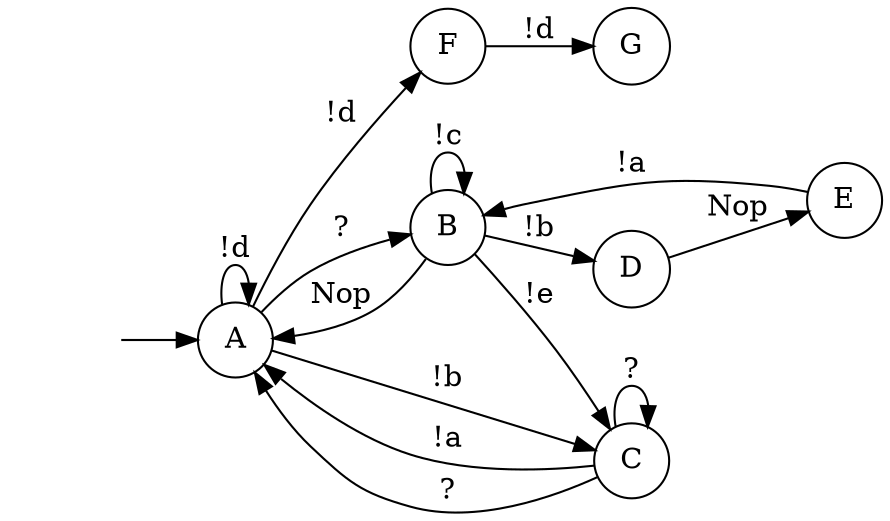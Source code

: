 digraph Automaton {
  rankdir = LR;
  A [shape=circle,label="A"];
  initial [shape=plaintext,label=""];
  initial -> A
  A -> C [label="!b"]
  A -> A [label="!d"]
  A -> F [label="!d"]
  A -> B [label="?"]
  B [shape=circle,label="B"];
  B -> D [label="!b"]
  B -> B [label="!c"]
  B -> C [label="!e"]
  B -> A [label="Nop"]
  C [shape=circle,label="C"];
  C -> A [label="!a"]
  C -> A [label="?"]
  C -> C [label="?"]
  D [shape=circle,label="D"];
  D -> E [label="Nop"]
  E [shape=circle,label="E"];
  E -> B [label="!a"]
  F [shape=circle,label="F"];
  F -> G [label="!d"]
  G [shape=circle,label="G"];
}
